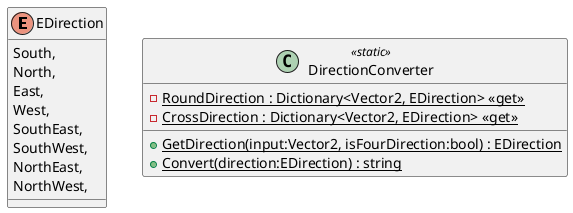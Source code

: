 @startuml
enum EDirection {
    South,
    North,
    East,
    West,
    SouthEast,
    SouthWest,
    NorthEast,
    NorthWest,
}
class DirectionConverter <<static>> {
    + {static} GetDirection(input:Vector2, isFourDirection:bool) : EDirection
    + {static} Convert(direction:EDirection) : string
    - {static} RoundDirection : Dictionary<Vector2, EDirection> <<get>>
    - {static} CrossDirection : Dictionary<Vector2, EDirection> <<get>>
}
@enduml
